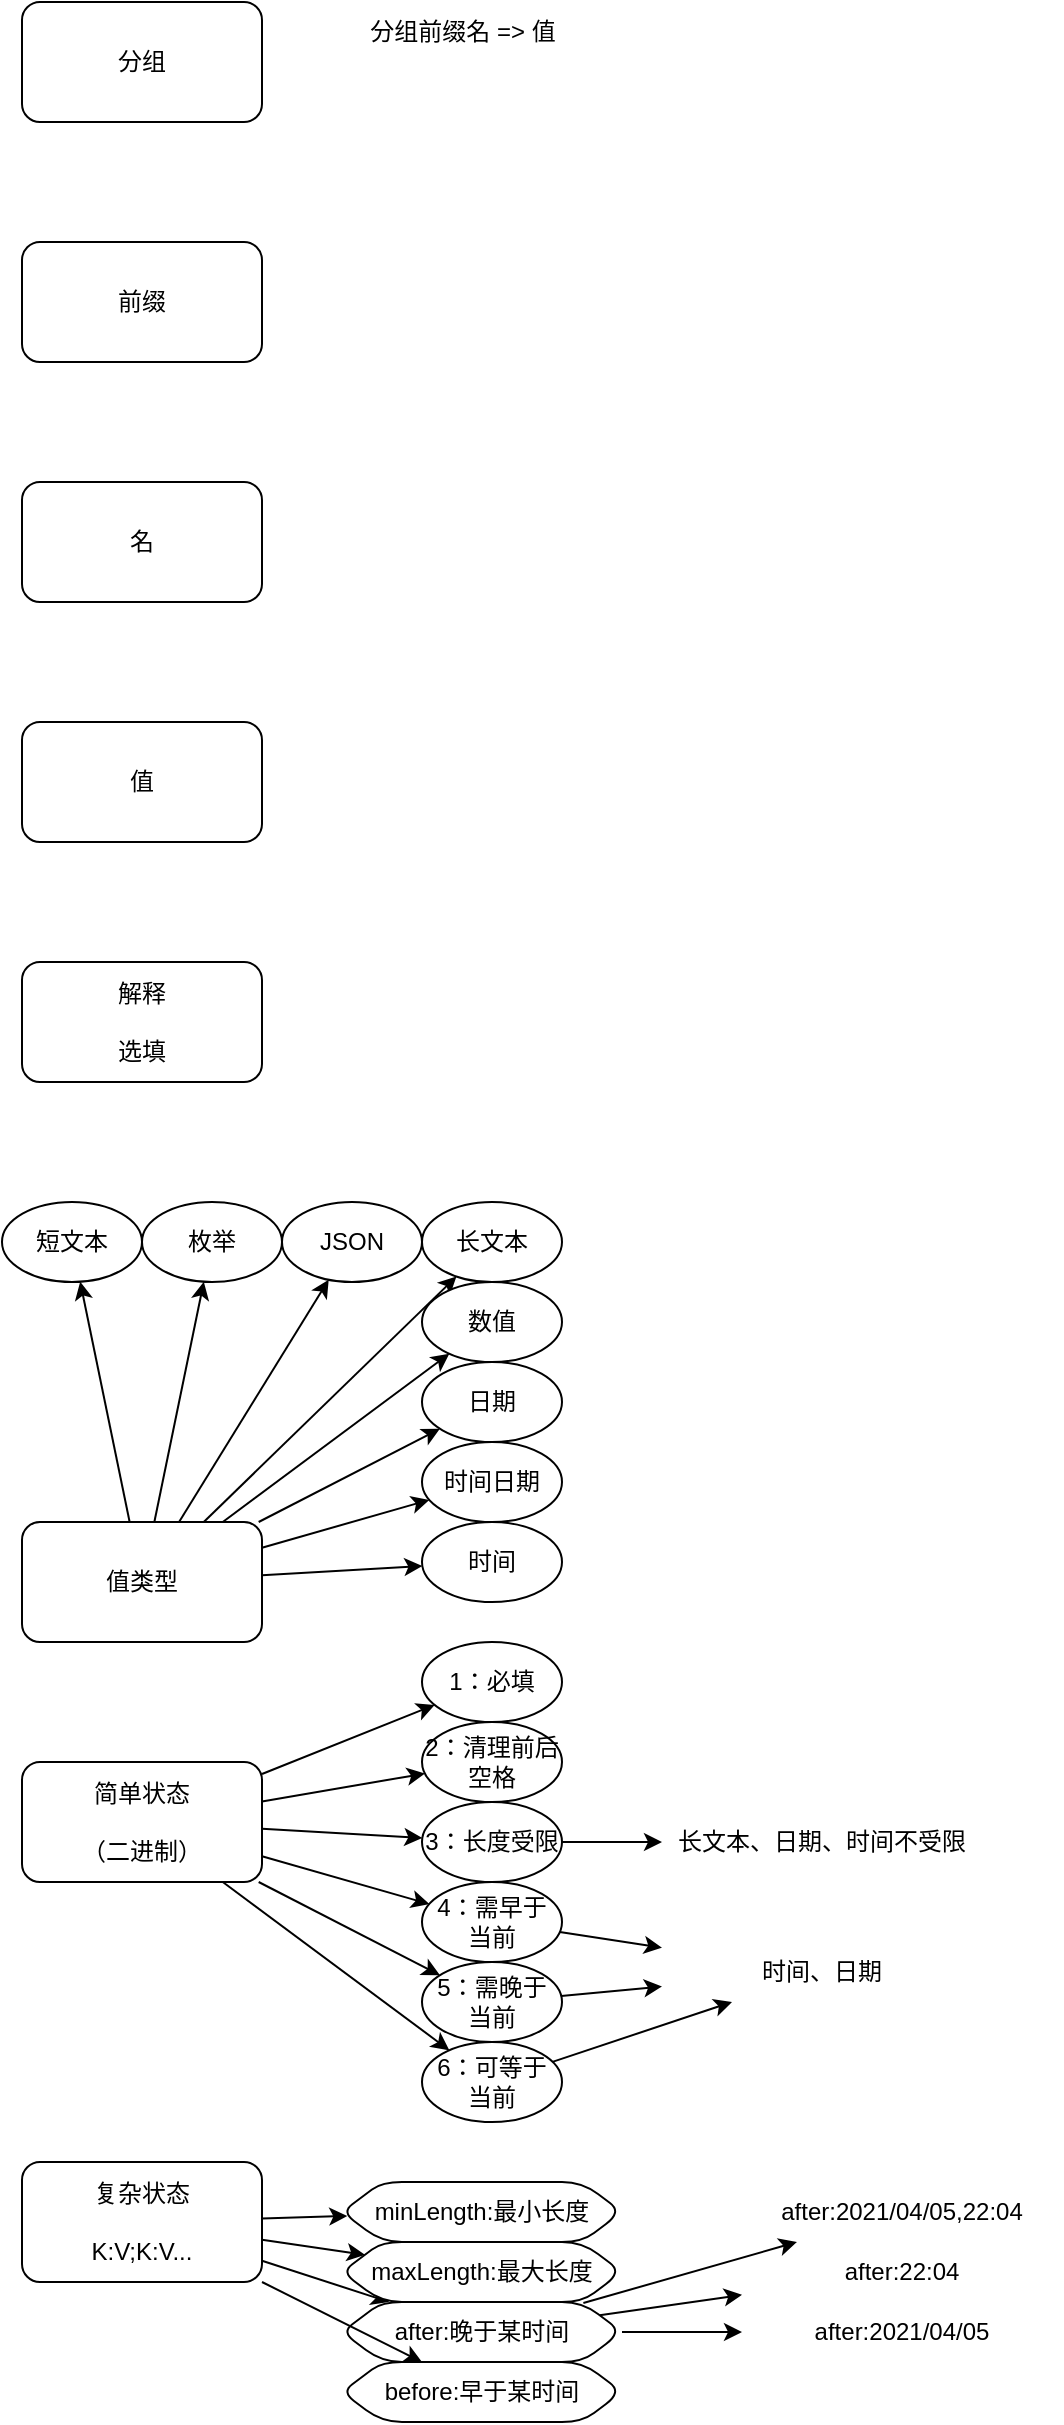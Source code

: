 <mxfile version="20.0.4" type="github">
  <diagram id="iMI9avvByJYGrVJphxww" name="配置表">
    <mxGraphModel dx="1390" dy="762" grid="1" gridSize="10" guides="1" tooltips="1" connect="1" arrows="1" fold="1" page="1" pageScale="1" pageWidth="827" pageHeight="1169" math="0" shadow="0">
      <root>
        <mxCell id="0" />
        <mxCell id="1" parent="0" />
        <mxCell id="czFrzgMa1SwxG-ueNA2U-9" style="rounded=1;orthogonalLoop=1;jettySize=auto;html=1;" edge="1" parent="1" source="czFrzgMa1SwxG-ueNA2U-1" target="czFrzgMa1SwxG-ueNA2U-8">
          <mxGeometry relative="1" as="geometry" />
        </mxCell>
        <mxCell id="czFrzgMa1SwxG-ueNA2U-11" style="rounded=1;orthogonalLoop=1;jettySize=auto;html=1;" edge="1" parent="1" source="czFrzgMa1SwxG-ueNA2U-1" target="czFrzgMa1SwxG-ueNA2U-10">
          <mxGeometry relative="1" as="geometry" />
        </mxCell>
        <mxCell id="czFrzgMa1SwxG-ueNA2U-13" style="rounded=1;orthogonalLoop=1;jettySize=auto;html=1;" edge="1" parent="1" source="czFrzgMa1SwxG-ueNA2U-1" target="czFrzgMa1SwxG-ueNA2U-12">
          <mxGeometry relative="1" as="geometry" />
        </mxCell>
        <mxCell id="czFrzgMa1SwxG-ueNA2U-15" style="rounded=1;orthogonalLoop=1;jettySize=auto;html=1;" edge="1" parent="1" source="czFrzgMa1SwxG-ueNA2U-1" target="czFrzgMa1SwxG-ueNA2U-14">
          <mxGeometry relative="1" as="geometry" />
        </mxCell>
        <mxCell id="czFrzgMa1SwxG-ueNA2U-17" style="rounded=1;orthogonalLoop=1;jettySize=auto;html=1;" edge="1" parent="1" source="czFrzgMa1SwxG-ueNA2U-1" target="czFrzgMa1SwxG-ueNA2U-16">
          <mxGeometry relative="1" as="geometry" />
        </mxCell>
        <mxCell id="czFrzgMa1SwxG-ueNA2U-20" style="rounded=1;orthogonalLoop=1;jettySize=auto;html=1;" edge="1" parent="1" source="czFrzgMa1SwxG-ueNA2U-1" target="czFrzgMa1SwxG-ueNA2U-18">
          <mxGeometry relative="1" as="geometry" />
        </mxCell>
        <mxCell id="czFrzgMa1SwxG-ueNA2U-23" style="edgeStyle=none;rounded=1;orthogonalLoop=1;jettySize=auto;html=1;elbow=vertical;" edge="1" parent="1" source="czFrzgMa1SwxG-ueNA2U-1" target="czFrzgMa1SwxG-ueNA2U-21">
          <mxGeometry relative="1" as="geometry" />
        </mxCell>
        <mxCell id="czFrzgMa1SwxG-ueNA2U-25" style="edgeStyle=none;rounded=1;orthogonalLoop=1;jettySize=auto;html=1;elbow=vertical;" edge="1" parent="1" source="czFrzgMa1SwxG-ueNA2U-1" target="czFrzgMa1SwxG-ueNA2U-24">
          <mxGeometry relative="1" as="geometry" />
        </mxCell>
        <mxCell id="czFrzgMa1SwxG-ueNA2U-1" value="值类型" style="rounded=1;whiteSpace=wrap;html=1;" vertex="1" parent="1">
          <mxGeometry x="40" y="800" width="120" height="60" as="geometry" />
        </mxCell>
        <mxCell id="czFrzgMa1SwxG-ueNA2U-2" value="分组" style="rounded=1;whiteSpace=wrap;html=1;" vertex="1" parent="1">
          <mxGeometry x="40" y="40" width="120" height="60" as="geometry" />
        </mxCell>
        <mxCell id="czFrzgMa1SwxG-ueNA2U-3" value="前缀" style="rounded=1;whiteSpace=wrap;html=1;" vertex="1" parent="1">
          <mxGeometry x="40" y="160" width="120" height="60" as="geometry" />
        </mxCell>
        <mxCell id="czFrzgMa1SwxG-ueNA2U-4" value="名" style="rounded=1;whiteSpace=wrap;html=1;" vertex="1" parent="1">
          <mxGeometry x="40" y="280" width="120" height="60" as="geometry" />
        </mxCell>
        <mxCell id="czFrzgMa1SwxG-ueNA2U-5" value="值" style="rounded=1;whiteSpace=wrap;html=1;" vertex="1" parent="1">
          <mxGeometry x="40" y="400" width="120" height="60" as="geometry" />
        </mxCell>
        <mxCell id="czFrzgMa1SwxG-ueNA2U-27" style="edgeStyle=none;rounded=1;orthogonalLoop=1;jettySize=auto;html=1;elbow=vertical;" edge="1" parent="1" source="czFrzgMa1SwxG-ueNA2U-6" target="czFrzgMa1SwxG-ueNA2U-26">
          <mxGeometry relative="1" as="geometry" />
        </mxCell>
        <mxCell id="czFrzgMa1SwxG-ueNA2U-29" style="edgeStyle=none;rounded=1;orthogonalLoop=1;jettySize=auto;html=1;elbow=vertical;" edge="1" parent="1" source="czFrzgMa1SwxG-ueNA2U-6" target="czFrzgMa1SwxG-ueNA2U-28">
          <mxGeometry relative="1" as="geometry" />
        </mxCell>
        <mxCell id="czFrzgMa1SwxG-ueNA2U-39" style="edgeStyle=none;rounded=1;orthogonalLoop=1;jettySize=auto;html=1;elbow=vertical;" edge="1" parent="1" source="czFrzgMa1SwxG-ueNA2U-6" target="czFrzgMa1SwxG-ueNA2U-38">
          <mxGeometry relative="1" as="geometry" />
        </mxCell>
        <mxCell id="czFrzgMa1SwxG-ueNA2U-51" style="edgeStyle=none;rounded=1;orthogonalLoop=1;jettySize=auto;html=1;elbow=vertical;" edge="1" parent="1" source="czFrzgMa1SwxG-ueNA2U-6" target="czFrzgMa1SwxG-ueNA2U-50">
          <mxGeometry relative="1" as="geometry" />
        </mxCell>
        <mxCell id="czFrzgMa1SwxG-ueNA2U-58" style="edgeStyle=none;rounded=1;orthogonalLoop=1;jettySize=auto;html=1;elbow=vertical;" edge="1" parent="1" source="czFrzgMa1SwxG-ueNA2U-6" target="czFrzgMa1SwxG-ueNA2U-56">
          <mxGeometry relative="1" as="geometry" />
        </mxCell>
        <mxCell id="czFrzgMa1SwxG-ueNA2U-71" style="edgeStyle=none;shape=connector;rounded=1;orthogonalLoop=1;jettySize=auto;html=1;labelBackgroundColor=default;fontFamily=Helvetica;fontSize=11;fontColor=default;endArrow=classic;strokeColor=default;elbow=vertical;" edge="1" parent="1" source="czFrzgMa1SwxG-ueNA2U-6" target="czFrzgMa1SwxG-ueNA2U-69">
          <mxGeometry relative="1" as="geometry" />
        </mxCell>
        <mxCell id="czFrzgMa1SwxG-ueNA2U-6" value="简单状态&lt;br&gt;&lt;br&gt;（二进制）" style="rounded=1;whiteSpace=wrap;html=1;" vertex="1" parent="1">
          <mxGeometry x="40" y="920" width="120" height="60" as="geometry" />
        </mxCell>
        <mxCell id="czFrzgMa1SwxG-ueNA2U-8" value="短文本" style="ellipse;whiteSpace=wrap;html=1;rounded=1;" vertex="1" parent="1">
          <mxGeometry x="30" y="640" width="70" height="40" as="geometry" />
        </mxCell>
        <mxCell id="czFrzgMa1SwxG-ueNA2U-10" value="长文本" style="ellipse;whiteSpace=wrap;html=1;rounded=1;" vertex="1" parent="1">
          <mxGeometry x="240" y="640" width="70" height="40" as="geometry" />
        </mxCell>
        <mxCell id="czFrzgMa1SwxG-ueNA2U-12" value="数值" style="ellipse;whiteSpace=wrap;html=1;rounded=1;" vertex="1" parent="1">
          <mxGeometry x="240" y="680" width="70" height="40" as="geometry" />
        </mxCell>
        <mxCell id="czFrzgMa1SwxG-ueNA2U-14" value="日期" style="ellipse;whiteSpace=wrap;html=1;rounded=1;" vertex="1" parent="1">
          <mxGeometry x="240" y="720" width="70" height="40" as="geometry" />
        </mxCell>
        <mxCell id="czFrzgMa1SwxG-ueNA2U-16" value="时间日期" style="ellipse;whiteSpace=wrap;html=1;rounded=1;" vertex="1" parent="1">
          <mxGeometry x="240" y="760" width="70" height="40" as="geometry" />
        </mxCell>
        <mxCell id="czFrzgMa1SwxG-ueNA2U-18" value="时间" style="ellipse;whiteSpace=wrap;html=1;rounded=1;" vertex="1" parent="1">
          <mxGeometry x="240" y="800" width="70" height="40" as="geometry" />
        </mxCell>
        <mxCell id="czFrzgMa1SwxG-ueNA2U-21" value="枚举" style="ellipse;whiteSpace=wrap;html=1;rounded=1;" vertex="1" parent="1">
          <mxGeometry x="100" y="640" width="70" height="40" as="geometry" />
        </mxCell>
        <mxCell id="czFrzgMa1SwxG-ueNA2U-24" value="JSON" style="ellipse;whiteSpace=wrap;html=1;rounded=1;" vertex="1" parent="1">
          <mxGeometry x="170" y="640" width="70" height="40" as="geometry" />
        </mxCell>
        <mxCell id="czFrzgMa1SwxG-ueNA2U-26" value="1：必填" style="ellipse;whiteSpace=wrap;html=1;rounded=1;" vertex="1" parent="1">
          <mxGeometry x="240" y="860" width="70" height="40" as="geometry" />
        </mxCell>
        <mxCell id="czFrzgMa1SwxG-ueNA2U-28" value="2：清理前后空格" style="ellipse;whiteSpace=wrap;html=1;rounded=1;" vertex="1" parent="1">
          <mxGeometry x="240" y="900" width="70" height="40" as="geometry" />
        </mxCell>
        <mxCell id="czFrzgMa1SwxG-ueNA2U-33" value="分组前缀名 =&amp;gt; 值" style="text;html=1;align=center;verticalAlign=middle;resizable=0;points=[];autosize=1;strokeColor=none;fillColor=none;" vertex="1" parent="1">
          <mxGeometry x="200" y="40" width="120" height="30" as="geometry" />
        </mxCell>
        <mxCell id="czFrzgMa1SwxG-ueNA2U-34" value="解释&lt;br&gt;&lt;br&gt;选填" style="rounded=1;whiteSpace=wrap;html=1;" vertex="1" parent="1">
          <mxGeometry x="40" y="520" width="120" height="60" as="geometry" />
        </mxCell>
        <mxCell id="czFrzgMa1SwxG-ueNA2U-44" style="edgeStyle=none;rounded=1;orthogonalLoop=1;jettySize=auto;html=1;elbow=vertical;" edge="1" parent="1" source="czFrzgMa1SwxG-ueNA2U-35" target="czFrzgMa1SwxG-ueNA2U-46">
          <mxGeometry relative="1" as="geometry">
            <mxPoint x="215" y="1150" as="targetPoint" />
          </mxGeometry>
        </mxCell>
        <mxCell id="czFrzgMa1SwxG-ueNA2U-48" style="edgeStyle=none;rounded=1;orthogonalLoop=1;jettySize=auto;html=1;elbow=vertical;" edge="1" parent="1" source="czFrzgMa1SwxG-ueNA2U-35" target="czFrzgMa1SwxG-ueNA2U-47">
          <mxGeometry relative="1" as="geometry" />
        </mxCell>
        <mxCell id="czFrzgMa1SwxG-ueNA2U-65" style="edgeStyle=none;rounded=1;orthogonalLoop=1;jettySize=auto;html=1;elbow=vertical;" edge="1" parent="1" source="czFrzgMa1SwxG-ueNA2U-35" target="czFrzgMa1SwxG-ueNA2U-49">
          <mxGeometry relative="1" as="geometry" />
        </mxCell>
        <mxCell id="czFrzgMa1SwxG-ueNA2U-35" value="复杂状态&lt;br&gt;&lt;br&gt;K:V;K:V..." style="rounded=1;whiteSpace=wrap;html=1;" vertex="1" parent="1">
          <mxGeometry x="40" y="1120" width="120" height="60" as="geometry" />
        </mxCell>
        <mxCell id="czFrzgMa1SwxG-ueNA2U-42" style="edgeStyle=none;rounded=1;orthogonalLoop=1;jettySize=auto;html=1;elbow=vertical;" edge="1" parent="1" source="czFrzgMa1SwxG-ueNA2U-38" target="czFrzgMa1SwxG-ueNA2U-41">
          <mxGeometry relative="1" as="geometry" />
        </mxCell>
        <mxCell id="czFrzgMa1SwxG-ueNA2U-38" value="3：长度受限" style="ellipse;whiteSpace=wrap;html=1;rounded=1;" vertex="1" parent="1">
          <mxGeometry x="240" y="940" width="70" height="40" as="geometry" />
        </mxCell>
        <mxCell id="czFrzgMa1SwxG-ueNA2U-41" value="长文本、日期、时间不受限" style="text;html=1;strokeColor=none;fillColor=none;align=center;verticalAlign=middle;whiteSpace=wrap;rounded=0;" vertex="1" parent="1">
          <mxGeometry x="360" y="945" width="160" height="30" as="geometry" />
        </mxCell>
        <mxCell id="czFrzgMa1SwxG-ueNA2U-46" value="maxLength:最大长度" style="shape=hexagon;perimeter=hexagonPerimeter2;whiteSpace=wrap;html=1;fixedSize=1;rounded=1;" vertex="1" parent="1">
          <mxGeometry x="200" y="1160" width="140" height="30" as="geometry" />
        </mxCell>
        <mxCell id="czFrzgMa1SwxG-ueNA2U-47" value="minLength:最小长度" style="shape=hexagon;perimeter=hexagonPerimeter2;whiteSpace=wrap;html=1;fixedSize=1;rounded=1;" vertex="1" parent="1">
          <mxGeometry x="200" y="1130" width="140" height="30" as="geometry" />
        </mxCell>
        <mxCell id="czFrzgMa1SwxG-ueNA2U-60" style="edgeStyle=none;rounded=1;orthogonalLoop=1;jettySize=auto;html=1;elbow=vertical;" edge="1" parent="1" source="czFrzgMa1SwxG-ueNA2U-49" target="czFrzgMa1SwxG-ueNA2U-59">
          <mxGeometry relative="1" as="geometry" />
        </mxCell>
        <mxCell id="czFrzgMa1SwxG-ueNA2U-62" style="edgeStyle=none;rounded=1;orthogonalLoop=1;jettySize=auto;html=1;elbow=vertical;" edge="1" parent="1" source="czFrzgMa1SwxG-ueNA2U-49" target="czFrzgMa1SwxG-ueNA2U-61">
          <mxGeometry relative="1" as="geometry" />
        </mxCell>
        <mxCell id="czFrzgMa1SwxG-ueNA2U-64" style="edgeStyle=none;rounded=1;orthogonalLoop=1;jettySize=auto;html=1;elbow=vertical;" edge="1" parent="1" source="czFrzgMa1SwxG-ueNA2U-49" target="czFrzgMa1SwxG-ueNA2U-63">
          <mxGeometry relative="1" as="geometry" />
        </mxCell>
        <mxCell id="czFrzgMa1SwxG-ueNA2U-49" value="after:晚于某时间" style="shape=hexagon;perimeter=hexagonPerimeter2;whiteSpace=wrap;html=1;fixedSize=1;rounded=1;" vertex="1" parent="1">
          <mxGeometry x="200" y="1190" width="140" height="30" as="geometry" />
        </mxCell>
        <mxCell id="czFrzgMa1SwxG-ueNA2U-53" value="" style="edgeStyle=none;rounded=1;orthogonalLoop=1;jettySize=auto;html=1;elbow=vertical;" edge="1" parent="1" source="czFrzgMa1SwxG-ueNA2U-50" target="czFrzgMa1SwxG-ueNA2U-52">
          <mxGeometry relative="1" as="geometry" />
        </mxCell>
        <mxCell id="czFrzgMa1SwxG-ueNA2U-50" value="4：需早于&lt;br&gt;当前" style="ellipse;whiteSpace=wrap;html=1;rounded=1;" vertex="1" parent="1">
          <mxGeometry x="240" y="980" width="70" height="40" as="geometry" />
        </mxCell>
        <mxCell id="czFrzgMa1SwxG-ueNA2U-52" value="时间、日期" style="text;html=1;strokeColor=none;fillColor=none;align=center;verticalAlign=middle;whiteSpace=wrap;rounded=0;" vertex="1" parent="1">
          <mxGeometry x="360" y="1010" width="160" height="30" as="geometry" />
        </mxCell>
        <mxCell id="czFrzgMa1SwxG-ueNA2U-55" value="" style="edgeStyle=none;rounded=1;orthogonalLoop=1;jettySize=auto;html=1;elbow=vertical;" edge="1" source="czFrzgMa1SwxG-ueNA2U-56" target="czFrzgMa1SwxG-ueNA2U-52" parent="1">
          <mxGeometry relative="1" as="geometry">
            <mxPoint x="360" y="1040" as="targetPoint" />
          </mxGeometry>
        </mxCell>
        <mxCell id="czFrzgMa1SwxG-ueNA2U-56" value="5：需晚于&lt;br&gt;当前" style="ellipse;whiteSpace=wrap;html=1;rounded=1;" vertex="1" parent="1">
          <mxGeometry x="240" y="1020" width="70" height="40" as="geometry" />
        </mxCell>
        <mxCell id="czFrzgMa1SwxG-ueNA2U-59" value="after:2021/04/05,22:04" style="text;html=1;strokeColor=none;fillColor=none;align=center;verticalAlign=middle;whiteSpace=wrap;rounded=0;" vertex="1" parent="1">
          <mxGeometry x="400" y="1130" width="160" height="30" as="geometry" />
        </mxCell>
        <mxCell id="czFrzgMa1SwxG-ueNA2U-61" value="after:22:04" style="text;html=1;strokeColor=none;fillColor=none;align=center;verticalAlign=middle;whiteSpace=wrap;rounded=0;" vertex="1" parent="1">
          <mxGeometry x="400" y="1160" width="160" height="30" as="geometry" />
        </mxCell>
        <mxCell id="czFrzgMa1SwxG-ueNA2U-63" value="after:2021/04/05" style="text;html=1;strokeColor=none;fillColor=none;align=center;verticalAlign=middle;whiteSpace=wrap;rounded=0;" vertex="1" parent="1">
          <mxGeometry x="400" y="1190" width="160" height="30" as="geometry" />
        </mxCell>
        <mxCell id="czFrzgMa1SwxG-ueNA2U-66" value="before:早于某时间" style="shape=hexagon;perimeter=hexagonPerimeter2;whiteSpace=wrap;html=1;fixedSize=1;rounded=1;" vertex="1" parent="1">
          <mxGeometry x="200" y="1220" width="140" height="30" as="geometry" />
        </mxCell>
        <mxCell id="czFrzgMa1SwxG-ueNA2U-67" style="edgeStyle=none;rounded=1;orthogonalLoop=1;jettySize=auto;html=1;elbow=vertical;" edge="1" parent="1" source="czFrzgMa1SwxG-ueNA2U-35" target="czFrzgMa1SwxG-ueNA2U-66">
          <mxGeometry relative="1" as="geometry" />
        </mxCell>
        <mxCell id="czFrzgMa1SwxG-ueNA2U-70" style="edgeStyle=none;shape=connector;rounded=1;orthogonalLoop=1;jettySize=auto;html=1;labelBackgroundColor=default;fontFamily=Helvetica;fontSize=11;fontColor=default;endArrow=classic;strokeColor=default;elbow=vertical;" edge="1" parent="1" source="czFrzgMa1SwxG-ueNA2U-69" target="czFrzgMa1SwxG-ueNA2U-52">
          <mxGeometry relative="1" as="geometry" />
        </mxCell>
        <mxCell id="czFrzgMa1SwxG-ueNA2U-69" value="6：可等于&lt;br&gt;当前" style="ellipse;whiteSpace=wrap;html=1;rounded=1;" vertex="1" parent="1">
          <mxGeometry x="240" y="1060" width="70" height="40" as="geometry" />
        </mxCell>
      </root>
    </mxGraphModel>
  </diagram>
</mxfile>
